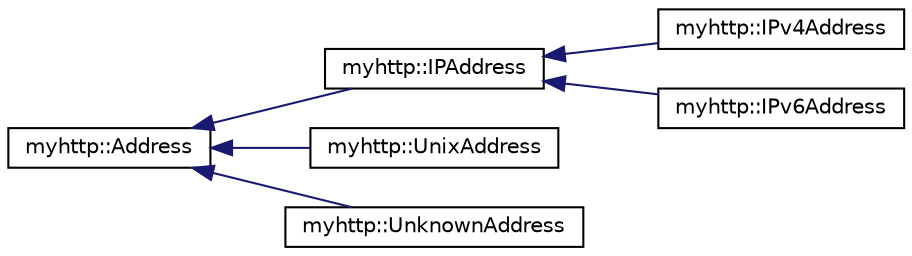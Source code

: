 digraph "Graphical Class Hierarchy"
{
 // LATEX_PDF_SIZE
  edge [fontname="Helvetica",fontsize="10",labelfontname="Helvetica",labelfontsize="10"];
  node [fontname="Helvetica",fontsize="10",shape=record];
  rankdir="LR";
  Node0 [label="myhttp::Address",height=0.2,width=0.4,color="black", fillcolor="white", style="filled",URL="$classmyhttp_1_1Address.html",tooltip="网络地址的基类,抽象类"];
  Node0 -> Node1 [dir="back",color="midnightblue",fontsize="10",style="solid",fontname="Helvetica"];
  Node1 [label="myhttp::IPAddress",height=0.2,width=0.4,color="black", fillcolor="white", style="filled",URL="$classmyhttp_1_1IPAddress.html",tooltip="IP地址的基类"];
  Node1 -> Node2 [dir="back",color="midnightblue",fontsize="10",style="solid",fontname="Helvetica"];
  Node2 [label="myhttp::IPv4Address",height=0.2,width=0.4,color="black", fillcolor="white", style="filled",URL="$classmyhttp_1_1IPv4Address.html",tooltip="IPv4地址"];
  Node1 -> Node3 [dir="back",color="midnightblue",fontsize="10",style="solid",fontname="Helvetica"];
  Node3 [label="myhttp::IPv6Address",height=0.2,width=0.4,color="black", fillcolor="white", style="filled",URL="$classmyhttp_1_1IPv6Address.html",tooltip=" "];
  Node0 -> Node4 [dir="back",color="midnightblue",fontsize="10",style="solid",fontname="Helvetica"];
  Node4 [label="myhttp::UnixAddress",height=0.2,width=0.4,color="black", fillcolor="white", style="filled",URL="$classmyhttp_1_1UnixAddress.html",tooltip="UnixSocket地址"];
  Node0 -> Node5 [dir="back",color="midnightblue",fontsize="10",style="solid",fontname="Helvetica"];
  Node5 [label="myhttp::UnknownAddress",height=0.2,width=0.4,color="black", fillcolor="white", style="filled",URL="$classmyhttp_1_1UnknownAddress.html",tooltip="未知地址"];
}
